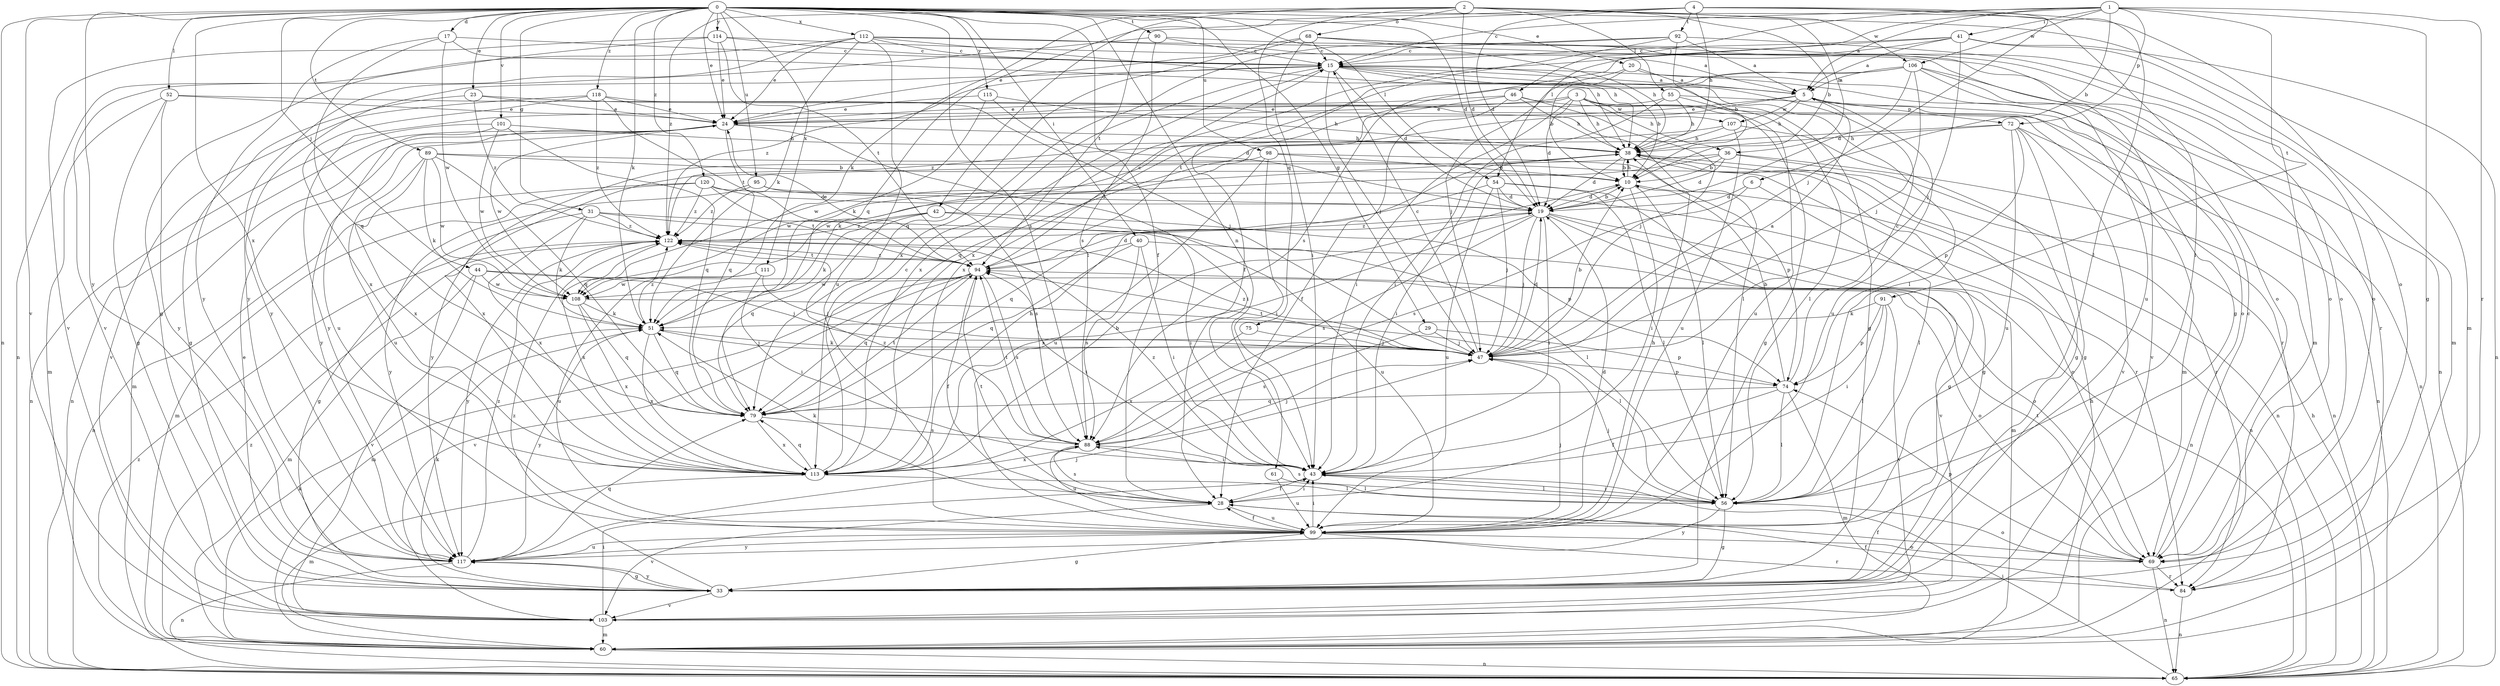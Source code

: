 strict digraph  {
0;
1;
2;
3;
4;
5;
6;
10;
15;
17;
19;
20;
23;
24;
28;
29;
31;
33;
36;
38;
40;
41;
42;
43;
44;
46;
47;
51;
52;
54;
55;
56;
60;
61;
65;
68;
69;
72;
74;
75;
79;
84;
88;
89;
90;
91;
92;
94;
95;
98;
99;
101;
103;
106;
107;
108;
111;
112;
113;
114;
115;
117;
118;
120;
122;
0 -> 17  [label=d];
0 -> 19  [label=d];
0 -> 20  [label=e];
0 -> 23  [label=e];
0 -> 24  [label=e];
0 -> 28  [label=f];
0 -> 29  [label=g];
0 -> 31  [label=g];
0 -> 40  [label=i];
0 -> 44  [label=j];
0 -> 51  [label=k];
0 -> 52  [label=l];
0 -> 54  [label=l];
0 -> 60  [label=m];
0 -> 61  [label=n];
0 -> 65  [label=n];
0 -> 88  [label=s];
0 -> 89  [label=t];
0 -> 90  [label=t];
0 -> 95  [label=u];
0 -> 98  [label=u];
0 -> 101  [label=v];
0 -> 103  [label=v];
0 -> 111  [label=x];
0 -> 112  [label=x];
0 -> 113  [label=x];
0 -> 114  [label=y];
0 -> 115  [label=y];
0 -> 117  [label=y];
0 -> 118  [label=z];
0 -> 120  [label=z];
1 -> 5  [label=a];
1 -> 6  [label=b];
1 -> 15  [label=c];
1 -> 33  [label=g];
1 -> 41  [label=i];
1 -> 46  [label=j];
1 -> 54  [label=l];
1 -> 72  [label=p];
1 -> 84  [label=r];
1 -> 91  [label=t];
1 -> 106  [label=w];
2 -> 10  [label=b];
2 -> 19  [label=d];
2 -> 36  [label=h];
2 -> 42  [label=i];
2 -> 51  [label=k];
2 -> 55  [label=l];
2 -> 56  [label=l];
2 -> 68  [label=o];
2 -> 75  [label=q];
2 -> 106  [label=w];
2 -> 122  [label=z];
3 -> 19  [label=d];
3 -> 24  [label=e];
3 -> 33  [label=g];
3 -> 36  [label=h];
3 -> 38  [label=h];
3 -> 43  [label=i];
3 -> 56  [label=l];
3 -> 107  [label=w];
3 -> 117  [label=y];
4 -> 19  [label=d];
4 -> 38  [label=h];
4 -> 47  [label=j];
4 -> 56  [label=l];
4 -> 69  [label=o];
4 -> 79  [label=q];
4 -> 92  [label=t];
4 -> 94  [label=t];
5 -> 24  [label=e];
5 -> 38  [label=h];
5 -> 72  [label=p];
5 -> 99  [label=u];
5 -> 103  [label=v];
5 -> 107  [label=w];
5 -> 122  [label=z];
6 -> 19  [label=d];
6 -> 56  [label=l];
6 -> 88  [label=s];
10 -> 19  [label=d];
10 -> 38  [label=h];
10 -> 43  [label=i];
10 -> 56  [label=l];
10 -> 65  [label=n];
15 -> 5  [label=a];
15 -> 10  [label=b];
15 -> 19  [label=d];
15 -> 33  [label=g];
15 -> 47  [label=j];
15 -> 56  [label=l];
15 -> 113  [label=x];
15 -> 117  [label=y];
15 -> 122  [label=z];
17 -> 15  [label=c];
17 -> 38  [label=h];
17 -> 79  [label=q];
17 -> 108  [label=w];
17 -> 117  [label=y];
19 -> 10  [label=b];
19 -> 43  [label=i];
19 -> 47  [label=j];
19 -> 60  [label=m];
19 -> 65  [label=n];
19 -> 88  [label=s];
19 -> 103  [label=v];
19 -> 113  [label=x];
19 -> 122  [label=z];
20 -> 5  [label=a];
20 -> 10  [label=b];
20 -> 47  [label=j];
20 -> 69  [label=o];
23 -> 24  [label=e];
23 -> 33  [label=g];
23 -> 56  [label=l];
23 -> 122  [label=z];
24 -> 38  [label=h];
24 -> 43  [label=i];
24 -> 60  [label=m];
24 -> 65  [label=n];
24 -> 79  [label=q];
24 -> 108  [label=w];
24 -> 117  [label=y];
28 -> 43  [label=i];
28 -> 51  [label=k];
28 -> 88  [label=s];
28 -> 94  [label=t];
28 -> 99  [label=u];
28 -> 103  [label=v];
29 -> 47  [label=j];
29 -> 74  [label=p];
29 -> 88  [label=s];
31 -> 33  [label=g];
31 -> 43  [label=i];
31 -> 51  [label=k];
31 -> 56  [label=l];
31 -> 113  [label=x];
31 -> 122  [label=z];
33 -> 24  [label=e];
33 -> 51  [label=k];
33 -> 103  [label=v];
33 -> 117  [label=y];
33 -> 122  [label=z];
36 -> 10  [label=b];
36 -> 19  [label=d];
36 -> 65  [label=n];
36 -> 84  [label=r];
36 -> 108  [label=w];
36 -> 117  [label=y];
38 -> 10  [label=b];
38 -> 19  [label=d];
38 -> 33  [label=g];
38 -> 43  [label=i];
38 -> 65  [label=n];
38 -> 108  [label=w];
40 -> 43  [label=i];
40 -> 69  [label=o];
40 -> 79  [label=q];
40 -> 88  [label=s];
40 -> 94  [label=t];
41 -> 5  [label=a];
41 -> 15  [label=c];
41 -> 47  [label=j];
41 -> 60  [label=m];
41 -> 65  [label=n];
41 -> 88  [label=s];
41 -> 113  [label=x];
42 -> 51  [label=k];
42 -> 74  [label=p];
42 -> 79  [label=q];
42 -> 99  [label=u];
42 -> 122  [label=z];
43 -> 28  [label=f];
43 -> 56  [label=l];
43 -> 94  [label=t];
43 -> 122  [label=z];
44 -> 47  [label=j];
44 -> 60  [label=m];
44 -> 69  [label=o];
44 -> 103  [label=v];
44 -> 108  [label=w];
46 -> 24  [label=e];
46 -> 28  [label=f];
46 -> 38  [label=h];
46 -> 47  [label=j];
46 -> 65  [label=n];
46 -> 79  [label=q];
47 -> 5  [label=a];
47 -> 10  [label=b];
47 -> 15  [label=c];
47 -> 19  [label=d];
47 -> 51  [label=k];
47 -> 74  [label=p];
47 -> 94  [label=t];
47 -> 122  [label=z];
51 -> 47  [label=j];
51 -> 79  [label=q];
51 -> 113  [label=x];
51 -> 117  [label=y];
51 -> 122  [label=z];
52 -> 24  [label=e];
52 -> 33  [label=g];
52 -> 60  [label=m];
52 -> 84  [label=r];
52 -> 117  [label=y];
54 -> 19  [label=d];
54 -> 33  [label=g];
54 -> 47  [label=j];
54 -> 56  [label=l];
54 -> 79  [label=q];
54 -> 99  [label=u];
55 -> 24  [label=e];
55 -> 38  [label=h];
55 -> 43  [label=i];
55 -> 60  [label=m];
55 -> 99  [label=u];
56 -> 33  [label=g];
56 -> 43  [label=i];
56 -> 47  [label=j];
56 -> 69  [label=o];
56 -> 88  [label=s];
56 -> 117  [label=y];
60 -> 38  [label=h];
60 -> 51  [label=k];
60 -> 65  [label=n];
60 -> 122  [label=z];
61 -> 56  [label=l];
61 -> 99  [label=u];
65 -> 38  [label=h];
65 -> 43  [label=i];
65 -> 122  [label=z];
68 -> 15  [label=c];
68 -> 24  [label=e];
68 -> 33  [label=g];
68 -> 38  [label=h];
68 -> 43  [label=i];
68 -> 69  [label=o];
68 -> 79  [label=q];
69 -> 15  [label=c];
69 -> 28  [label=f];
69 -> 65  [label=n];
69 -> 74  [label=p];
69 -> 84  [label=r];
69 -> 94  [label=t];
72 -> 33  [label=g];
72 -> 38  [label=h];
72 -> 65  [label=n];
72 -> 74  [label=p];
72 -> 99  [label=u];
72 -> 103  [label=v];
72 -> 108  [label=w];
74 -> 10  [label=b];
74 -> 15  [label=c];
74 -> 28  [label=f];
74 -> 56  [label=l];
74 -> 60  [label=m];
74 -> 79  [label=q];
75 -> 47  [label=j];
75 -> 113  [label=x];
79 -> 88  [label=s];
79 -> 94  [label=t];
79 -> 113  [label=x];
84 -> 28  [label=f];
84 -> 65  [label=n];
88 -> 43  [label=i];
88 -> 47  [label=j];
88 -> 94  [label=t];
88 -> 99  [label=u];
88 -> 113  [label=x];
88 -> 122  [label=z];
89 -> 10  [label=b];
89 -> 51  [label=k];
89 -> 79  [label=q];
89 -> 84  [label=r];
89 -> 99  [label=u];
89 -> 108  [label=w];
89 -> 113  [label=x];
90 -> 15  [label=c];
90 -> 69  [label=o];
90 -> 88  [label=s];
90 -> 117  [label=y];
91 -> 43  [label=i];
91 -> 51  [label=k];
91 -> 56  [label=l];
91 -> 74  [label=p];
91 -> 103  [label=v];
92 -> 5  [label=a];
92 -> 10  [label=b];
92 -> 15  [label=c];
92 -> 28  [label=f];
92 -> 60  [label=m];
92 -> 113  [label=x];
94 -> 15  [label=c];
94 -> 19  [label=d];
94 -> 24  [label=e];
94 -> 28  [label=f];
94 -> 60  [label=m];
94 -> 79  [label=q];
94 -> 88  [label=s];
94 -> 103  [label=v];
94 -> 108  [label=w];
94 -> 122  [label=z];
95 -> 19  [label=d];
95 -> 88  [label=s];
95 -> 117  [label=y];
95 -> 122  [label=z];
98 -> 10  [label=b];
98 -> 43  [label=i];
98 -> 74  [label=p];
98 -> 99  [label=u];
98 -> 113  [label=x];
99 -> 19  [label=d];
99 -> 28  [label=f];
99 -> 33  [label=g];
99 -> 38  [label=h];
99 -> 43  [label=i];
99 -> 47  [label=j];
99 -> 69  [label=o];
99 -> 84  [label=r];
99 -> 117  [label=y];
101 -> 38  [label=h];
101 -> 65  [label=n];
101 -> 79  [label=q];
101 -> 99  [label=u];
101 -> 108  [label=w];
103 -> 43  [label=i];
103 -> 60  [label=m];
106 -> 5  [label=a];
106 -> 19  [label=d];
106 -> 47  [label=j];
106 -> 65  [label=n];
106 -> 84  [label=r];
106 -> 94  [label=t];
106 -> 99  [label=u];
106 -> 113  [label=x];
107 -> 33  [label=g];
107 -> 38  [label=h];
107 -> 51  [label=k];
107 -> 99  [label=u];
108 -> 51  [label=k];
108 -> 56  [label=l];
108 -> 79  [label=q];
108 -> 113  [label=x];
111 -> 43  [label=i];
111 -> 47  [label=j];
111 -> 99  [label=u];
111 -> 108  [label=w];
112 -> 5  [label=a];
112 -> 15  [label=c];
112 -> 24  [label=e];
112 -> 38  [label=h];
112 -> 51  [label=k];
112 -> 65  [label=n];
112 -> 69  [label=o];
112 -> 99  [label=u];
112 -> 103  [label=v];
113 -> 10  [label=b];
113 -> 15  [label=c];
113 -> 38  [label=h];
113 -> 56  [label=l];
113 -> 60  [label=m];
113 -> 79  [label=q];
114 -> 15  [label=c];
114 -> 24  [label=e];
114 -> 33  [label=g];
114 -> 69  [label=o];
114 -> 94  [label=t];
114 -> 103  [label=v];
115 -> 19  [label=d];
115 -> 24  [label=e];
115 -> 38  [label=h];
115 -> 51  [label=k];
117 -> 33  [label=g];
117 -> 47  [label=j];
117 -> 65  [label=n];
117 -> 79  [label=q];
117 -> 99  [label=u];
117 -> 122  [label=z];
118 -> 24  [label=e];
118 -> 47  [label=j];
118 -> 94  [label=t];
118 -> 103  [label=v];
118 -> 113  [label=x];
118 -> 122  [label=z];
120 -> 19  [label=d];
120 -> 60  [label=m];
120 -> 65  [label=n];
120 -> 69  [label=o];
120 -> 94  [label=t];
120 -> 122  [label=z];
122 -> 94  [label=t];
122 -> 113  [label=x];
122 -> 117  [label=y];
}

